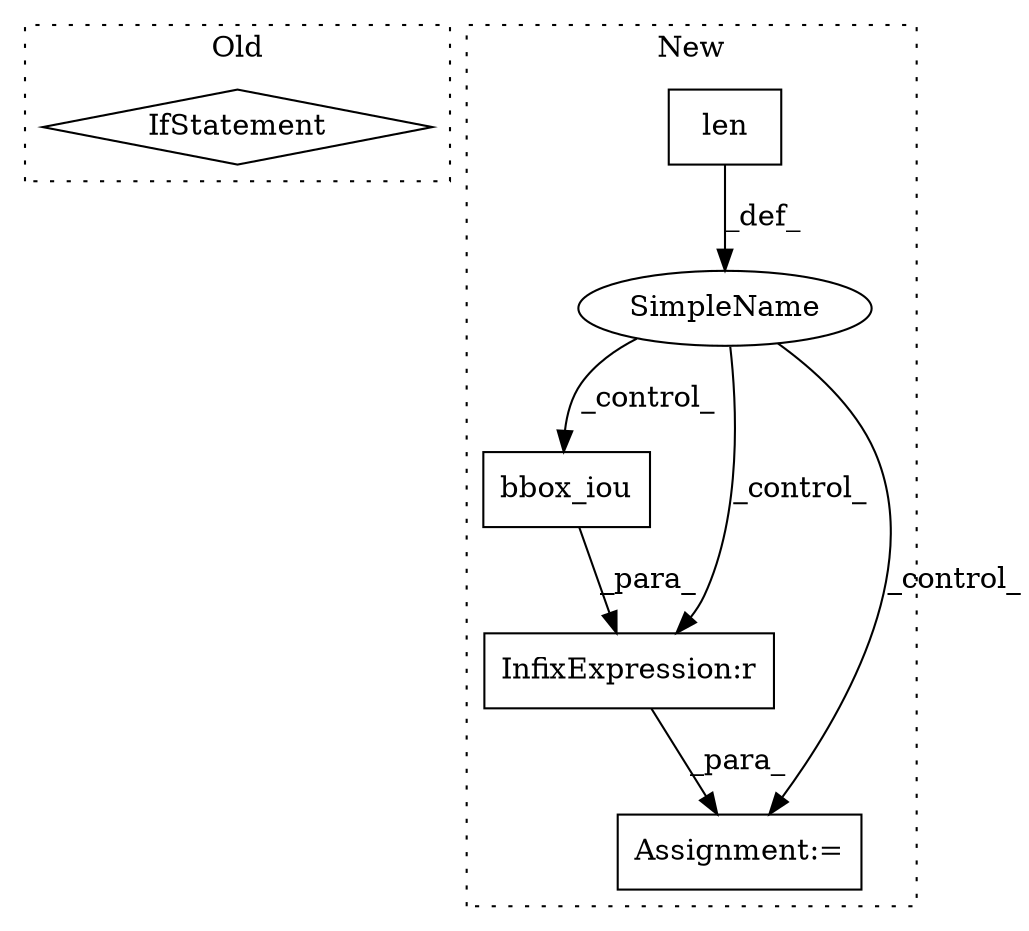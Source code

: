 digraph G {
subgraph cluster0 {
1 [label="IfStatement" a="25" s="17797,17820" l="4,2" shape="diamond"];
label = "Old";
style="dotted";
}
subgraph cluster1 {
2 [label="bbox_iou" a="32" s="17698,17750" l="9,1" shape="box"];
3 [label="SimpleName" a="42" s="" l="" shape="ellipse"];
4 [label="InfixExpression:r" a="27" s="17896" l="3" shape="box"];
5 [label="len" a="32" s="17666,17672" l="4,1" shape="box"];
6 [label="Assignment:=" a="7" s="17869" l="1" shape="box"];
label = "New";
style="dotted";
}
2 -> 4 [label="_para_"];
3 -> 4 [label="_control_"];
3 -> 2 [label="_control_"];
3 -> 6 [label="_control_"];
4 -> 6 [label="_para_"];
5 -> 3 [label="_def_"];
}